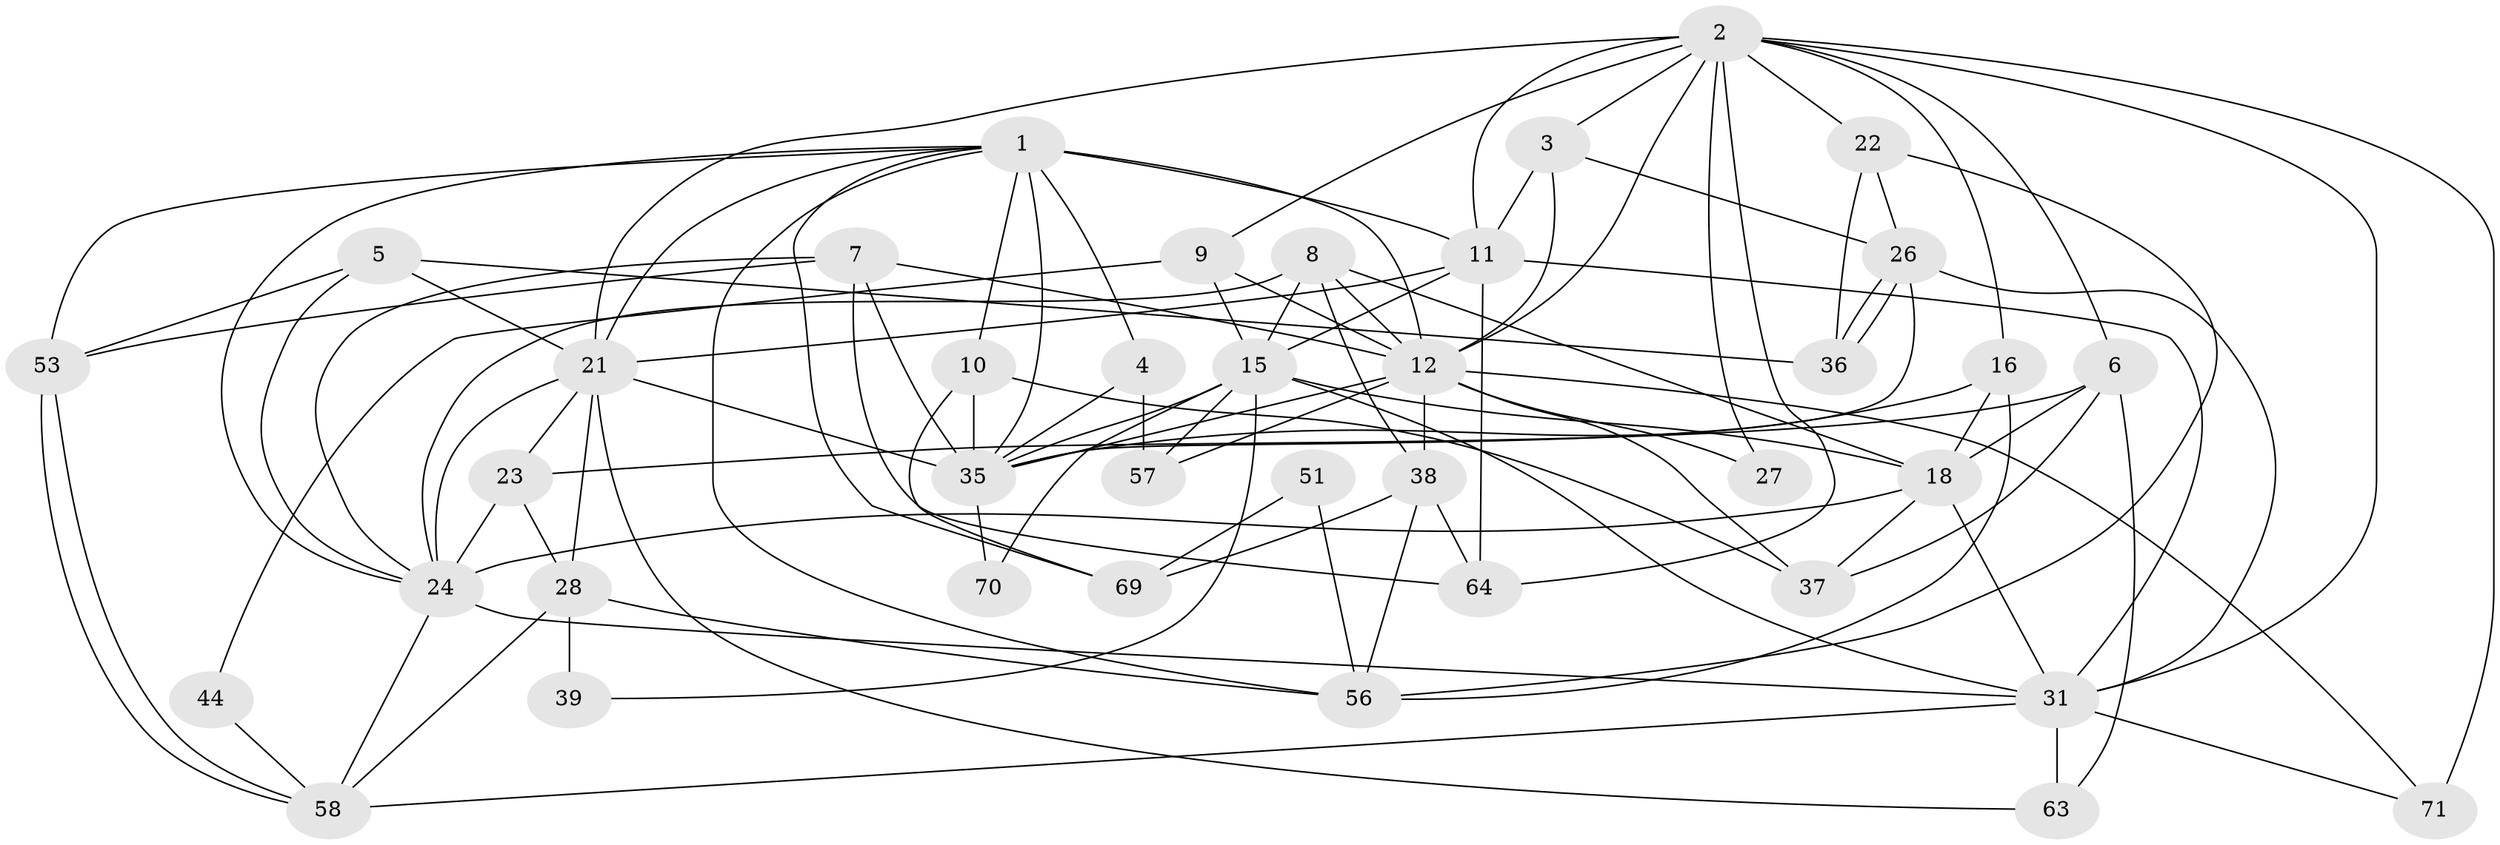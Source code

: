 // original degree distribution, {7: 0.012658227848101266, 6: 0.10126582278481013, 5: 0.21518987341772153, 3: 0.22784810126582278, 2: 0.13924050632911392, 4: 0.2911392405063291, 8: 0.012658227848101266}
// Generated by graph-tools (version 1.1) at 2025/15/03/09/25 04:15:05]
// undirected, 39 vertices, 104 edges
graph export_dot {
graph [start="1"]
  node [color=gray90,style=filled];
  1 [super="+17"];
  2 [super="+55+67+77"];
  3;
  4;
  5 [super="+62"];
  6 [super="+34"];
  7 [super="+45+30"];
  8 [super="+13"];
  9 [super="+14"];
  10 [super="+19"];
  11 [super="+25+73"];
  12 [super="+32+42"];
  15 [super="+46+40"];
  16 [super="+33"];
  18 [super="+20+75"];
  21 [super="+47+48"];
  22;
  23 [super="+79"];
  24 [super="+60"];
  26 [super="+65"];
  27;
  28;
  31 [super="+49+50"];
  35 [super="+43+41+68"];
  36;
  37;
  38;
  39;
  44;
  51;
  53 [super="+54"];
  56;
  57;
  58 [super="+61"];
  63;
  64;
  69;
  70;
  71;
  1 -- 4;
  1 -- 24;
  1 -- 69;
  1 -- 35 [weight=2];
  1 -- 12;
  1 -- 53;
  1 -- 21;
  1 -- 56;
  1 -- 10;
  1 -- 11 [weight=2];
  2 -- 31;
  2 -- 27;
  2 -- 64;
  2 -- 22;
  2 -- 16;
  2 -- 3;
  2 -- 6;
  2 -- 11;
  2 -- 12;
  2 -- 21;
  2 -- 71;
  2 -- 9;
  3 -- 26;
  3 -- 11;
  3 -- 12 [weight=2];
  4 -- 57;
  4 -- 35;
  5 -- 24;
  5 -- 36;
  5 -- 21;
  5 -- 53;
  6 -- 37;
  6 -- 63;
  6 -- 23;
  6 -- 18;
  7 -- 64;
  7 -- 24;
  7 -- 35;
  7 -- 12;
  7 -- 53;
  8 -- 15;
  8 -- 38;
  8 -- 24;
  8 -- 12 [weight=2];
  8 -- 18;
  9 -- 15;
  9 -- 12 [weight=2];
  9 -- 44;
  10 -- 37;
  10 -- 69;
  10 -- 35;
  11 -- 64;
  11 -- 15 [weight=2];
  11 -- 21;
  11 -- 31;
  12 -- 27;
  12 -- 57;
  12 -- 35;
  12 -- 38;
  12 -- 37;
  12 -- 71;
  15 -- 18;
  15 -- 35;
  15 -- 70;
  15 -- 39;
  15 -- 57;
  15 -- 31;
  16 -- 18;
  16 -- 35;
  16 -- 56;
  18 -- 24;
  18 -- 31;
  18 -- 37;
  21 -- 23;
  21 -- 28;
  21 -- 63;
  21 -- 24;
  21 -- 35;
  22 -- 56;
  22 -- 36;
  22 -- 26;
  23 -- 24 [weight=4];
  23 -- 28;
  24 -- 58;
  24 -- 31;
  26 -- 36;
  26 -- 36;
  26 -- 31;
  26 -- 35;
  28 -- 39;
  28 -- 56;
  28 -- 58;
  31 -- 58;
  31 -- 71;
  31 -- 63;
  35 -- 70;
  38 -- 69;
  38 -- 56;
  38 -- 64;
  44 -- 58;
  51 -- 56;
  51 -- 69;
  53 -- 58;
  53 -- 58;
}
